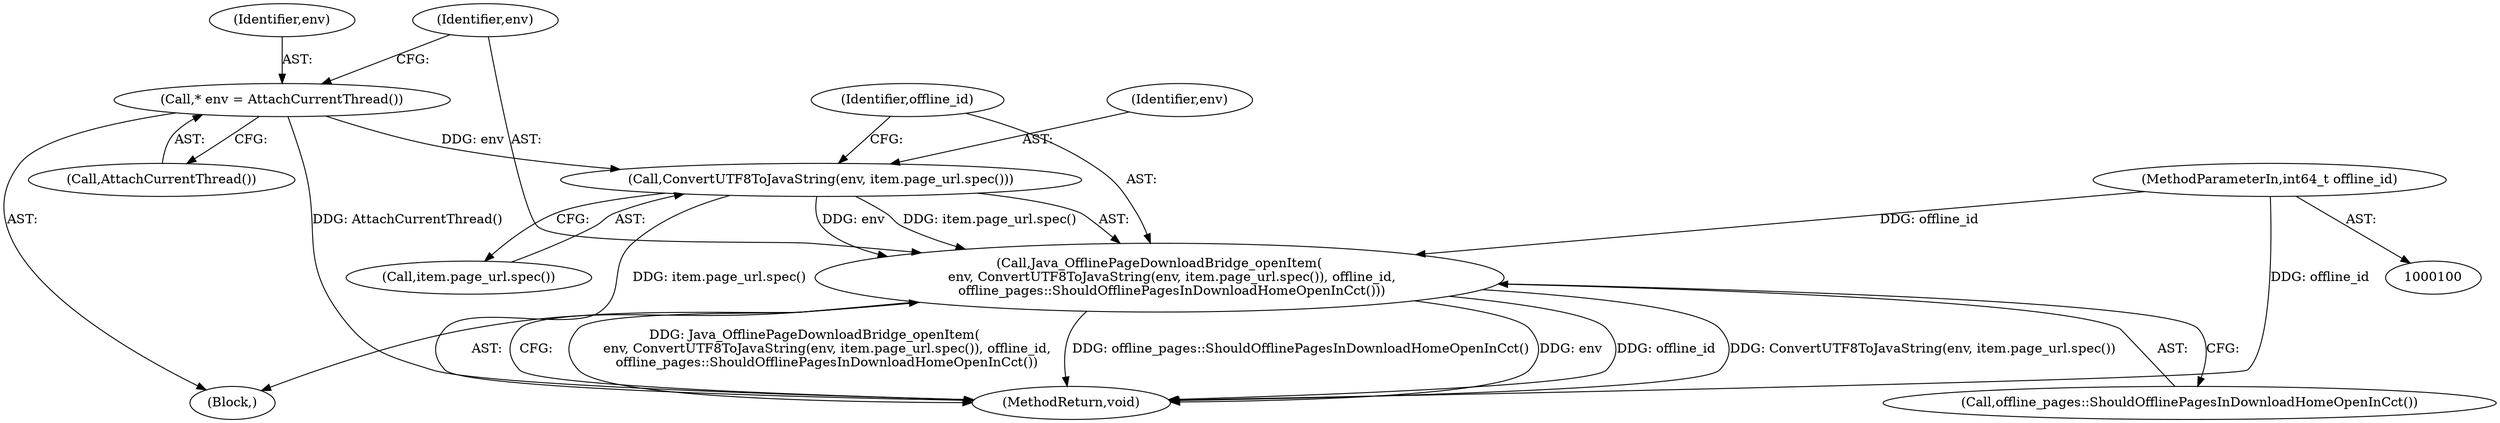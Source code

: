 digraph "0_Chrome_0b1b7baa4695c945a1b0bea1f0636f1219139e8e@API" {
"1000108" [label="(Call,Java_OfflinePageDownloadBridge_openItem(\n      env, ConvertUTF8ToJavaString(env, item.page_url.spec()), offline_id,\n      offline_pages::ShouldOfflinePagesInDownloadHomeOpenInCct()))"];
"1000110" [label="(Call,ConvertUTF8ToJavaString(env, item.page_url.spec()))"];
"1000105" [label="(Call,* env = AttachCurrentThread())"];
"1000102" [label="(MethodParameterIn,int64_t offline_id)"];
"1000109" [label="(Identifier,env)"];
"1000113" [label="(Identifier,offline_id)"];
"1000111" [label="(Identifier,env)"];
"1000115" [label="(MethodReturn,void)"];
"1000102" [label="(MethodParameterIn,int64_t offline_id)"];
"1000108" [label="(Call,Java_OfflinePageDownloadBridge_openItem(\n      env, ConvertUTF8ToJavaString(env, item.page_url.spec()), offline_id,\n      offline_pages::ShouldOfflinePagesInDownloadHomeOpenInCct()))"];
"1000112" [label="(Call,item.page_url.spec())"];
"1000103" [label="(Block,)"];
"1000105" [label="(Call,* env = AttachCurrentThread())"];
"1000106" [label="(Identifier,env)"];
"1000107" [label="(Call,AttachCurrentThread())"];
"1000114" [label="(Call,offline_pages::ShouldOfflinePagesInDownloadHomeOpenInCct())"];
"1000110" [label="(Call,ConvertUTF8ToJavaString(env, item.page_url.spec()))"];
"1000108" -> "1000103"  [label="AST: "];
"1000108" -> "1000114"  [label="CFG: "];
"1000109" -> "1000108"  [label="AST: "];
"1000110" -> "1000108"  [label="AST: "];
"1000113" -> "1000108"  [label="AST: "];
"1000114" -> "1000108"  [label="AST: "];
"1000115" -> "1000108"  [label="CFG: "];
"1000108" -> "1000115"  [label="DDG: Java_OfflinePageDownloadBridge_openItem(\n      env, ConvertUTF8ToJavaString(env, item.page_url.spec()), offline_id,\n      offline_pages::ShouldOfflinePagesInDownloadHomeOpenInCct())"];
"1000108" -> "1000115"  [label="DDG: offline_pages::ShouldOfflinePagesInDownloadHomeOpenInCct()"];
"1000108" -> "1000115"  [label="DDG: env"];
"1000108" -> "1000115"  [label="DDG: offline_id"];
"1000108" -> "1000115"  [label="DDG: ConvertUTF8ToJavaString(env, item.page_url.spec())"];
"1000110" -> "1000108"  [label="DDG: env"];
"1000110" -> "1000108"  [label="DDG: item.page_url.spec()"];
"1000102" -> "1000108"  [label="DDG: offline_id"];
"1000110" -> "1000112"  [label="CFG: "];
"1000111" -> "1000110"  [label="AST: "];
"1000112" -> "1000110"  [label="AST: "];
"1000113" -> "1000110"  [label="CFG: "];
"1000110" -> "1000115"  [label="DDG: item.page_url.spec()"];
"1000105" -> "1000110"  [label="DDG: env"];
"1000105" -> "1000103"  [label="AST: "];
"1000105" -> "1000107"  [label="CFG: "];
"1000106" -> "1000105"  [label="AST: "];
"1000107" -> "1000105"  [label="AST: "];
"1000109" -> "1000105"  [label="CFG: "];
"1000105" -> "1000115"  [label="DDG: AttachCurrentThread()"];
"1000102" -> "1000100"  [label="AST: "];
"1000102" -> "1000115"  [label="DDG: offline_id"];
}
